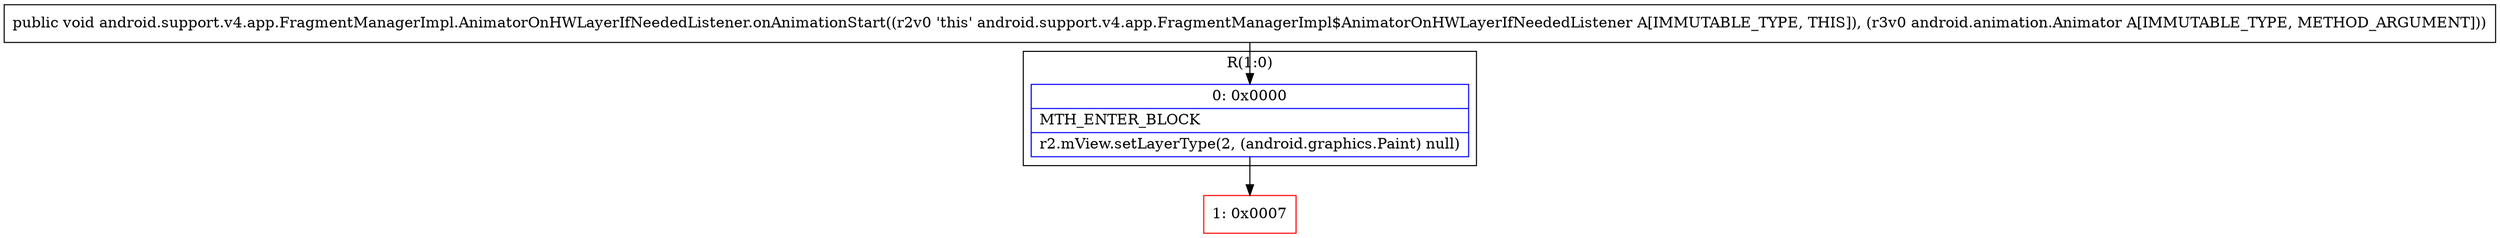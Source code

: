digraph "CFG forandroid.support.v4.app.FragmentManagerImpl.AnimatorOnHWLayerIfNeededListener.onAnimationStart(Landroid\/animation\/Animator;)V" {
subgraph cluster_Region_884383474 {
label = "R(1:0)";
node [shape=record,color=blue];
Node_0 [shape=record,label="{0\:\ 0x0000|MTH_ENTER_BLOCK\l|r2.mView.setLayerType(2, (android.graphics.Paint) null)\l}"];
}
Node_1 [shape=record,color=red,label="{1\:\ 0x0007}"];
MethodNode[shape=record,label="{public void android.support.v4.app.FragmentManagerImpl.AnimatorOnHWLayerIfNeededListener.onAnimationStart((r2v0 'this' android.support.v4.app.FragmentManagerImpl$AnimatorOnHWLayerIfNeededListener A[IMMUTABLE_TYPE, THIS]), (r3v0 android.animation.Animator A[IMMUTABLE_TYPE, METHOD_ARGUMENT])) }"];
MethodNode -> Node_0;
Node_0 -> Node_1;
}

